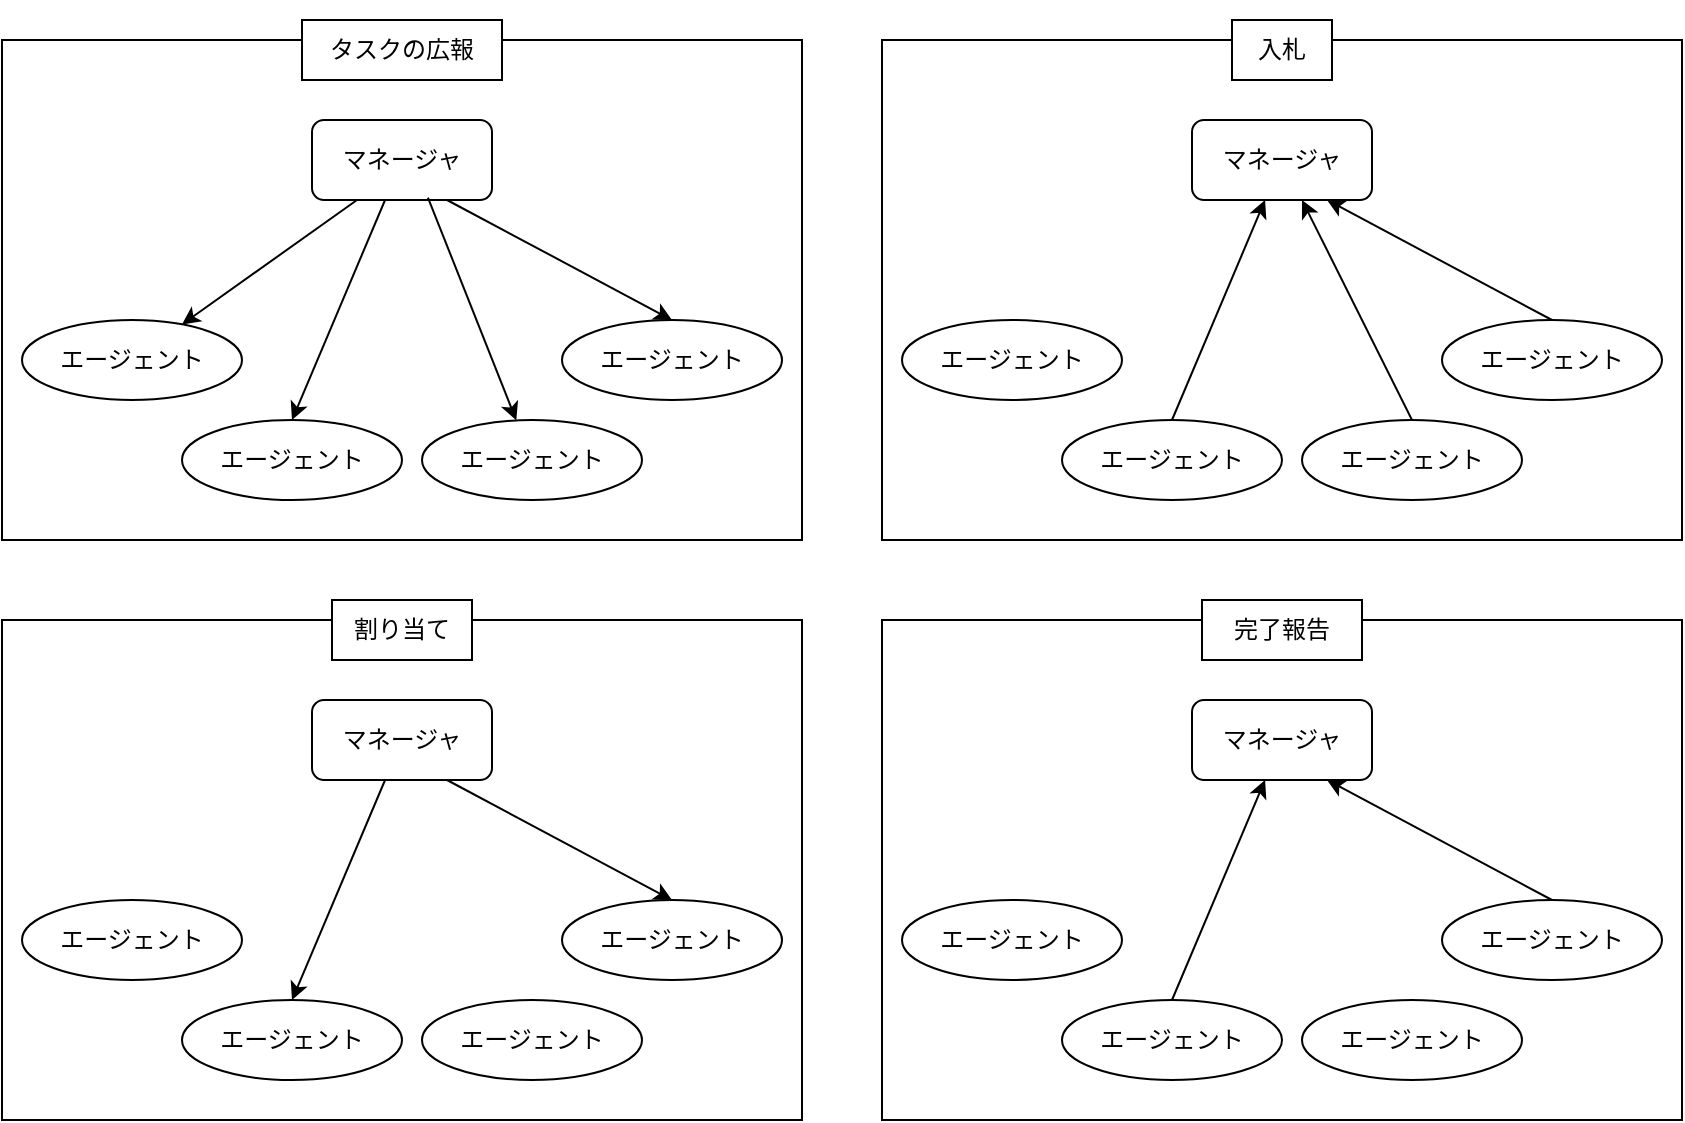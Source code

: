 <mxfile version="12.4.3" type="github" pages="1"><diagram id="hHd8y2zqEldooUvmf4TJ" name="Page-1"><mxGraphModel dx="1546" dy="791" grid="1" gridSize="10" guides="1" tooltips="1" connect="1" arrows="1" fold="1" page="1" pageScale="1" pageWidth="827" pageHeight="1169" math="0" shadow="0"><root><mxCell id="0"/><mxCell id="1" parent="0"/><mxCell id="Nj2ckzkTwPJ4Fgoj4Oeh-14" value="" style="group" parent="1" vertex="1" connectable="0"><mxGeometry x="200" y="60" width="400" height="270" as="geometry"/></mxCell><mxCell id="Nj2ckzkTwPJ4Fgoj4Oeh-10" value="" style="rounded=0;whiteSpace=wrap;html=1;" parent="Nj2ckzkTwPJ4Fgoj4Oeh-14" vertex="1"><mxGeometry y="20" width="400" height="250" as="geometry"/></mxCell><mxCell id="Nj2ckzkTwPJ4Fgoj4Oeh-1" value="マネージャ" style="rounded=1;whiteSpace=wrap;html=1;" parent="Nj2ckzkTwPJ4Fgoj4Oeh-14" vertex="1"><mxGeometry x="155" y="60" width="90" height="40" as="geometry"/></mxCell><mxCell id="Nj2ckzkTwPJ4Fgoj4Oeh-2" value="エージェント" style="ellipse;whiteSpace=wrap;html=1;" parent="Nj2ckzkTwPJ4Fgoj4Oeh-14" vertex="1"><mxGeometry x="10" y="160" width="110" height="40" as="geometry"/></mxCell><mxCell id="Nj2ckzkTwPJ4Fgoj4Oeh-8" style="rounded=0;orthogonalLoop=1;jettySize=auto;html=1;exitX=0.25;exitY=1;exitDx=0;exitDy=0;" parent="Nj2ckzkTwPJ4Fgoj4Oeh-14" source="Nj2ckzkTwPJ4Fgoj4Oeh-1" target="Nj2ckzkTwPJ4Fgoj4Oeh-2" edge="1"><mxGeometry relative="1" as="geometry"/></mxCell><mxCell id="Nj2ckzkTwPJ4Fgoj4Oeh-3" value="エージェント" style="ellipse;whiteSpace=wrap;html=1;" parent="Nj2ckzkTwPJ4Fgoj4Oeh-14" vertex="1"><mxGeometry x="90" y="210" width="110" height="40" as="geometry"/></mxCell><mxCell id="Nj2ckzkTwPJ4Fgoj4Oeh-7" value="" style="rounded=0;orthogonalLoop=1;jettySize=auto;html=1;entryX=0.5;entryY=0;entryDx=0;entryDy=0;" parent="Nj2ckzkTwPJ4Fgoj4Oeh-14" source="Nj2ckzkTwPJ4Fgoj4Oeh-1" target="Nj2ckzkTwPJ4Fgoj4Oeh-3" edge="1"><mxGeometry relative="1" as="geometry"><mxPoint x="155" y="180" as="targetPoint"/></mxGeometry></mxCell><mxCell id="Nj2ckzkTwPJ4Fgoj4Oeh-4" value="エージェント" style="ellipse;whiteSpace=wrap;html=1;" parent="Nj2ckzkTwPJ4Fgoj4Oeh-14" vertex="1"><mxGeometry x="280" y="160" width="110" height="40" as="geometry"/></mxCell><mxCell id="Nj2ckzkTwPJ4Fgoj4Oeh-9" style="rounded=0;orthogonalLoop=1;jettySize=auto;html=1;exitX=0.75;exitY=1;exitDx=0;exitDy=0;entryX=0.5;entryY=0;entryDx=0;entryDy=0;" parent="Nj2ckzkTwPJ4Fgoj4Oeh-14" source="Nj2ckzkTwPJ4Fgoj4Oeh-1" target="Nj2ckzkTwPJ4Fgoj4Oeh-4" edge="1"><mxGeometry relative="1" as="geometry"/></mxCell><mxCell id="Nj2ckzkTwPJ4Fgoj4Oeh-11" value="タスクの広報" style="rounded=0;whiteSpace=wrap;html=1;" parent="Nj2ckzkTwPJ4Fgoj4Oeh-14" vertex="1"><mxGeometry x="150" y="10" width="100" height="30" as="geometry"/></mxCell><mxCell id="Nj2ckzkTwPJ4Fgoj4Oeh-12" value="エージェント" style="ellipse;whiteSpace=wrap;html=1;" parent="Nj2ckzkTwPJ4Fgoj4Oeh-14" vertex="1"><mxGeometry x="210" y="210" width="110" height="40" as="geometry"/></mxCell><mxCell id="Nj2ckzkTwPJ4Fgoj4Oeh-13" style="edgeStyle=none;rounded=0;orthogonalLoop=1;jettySize=auto;html=1;exitX=0.644;exitY=0.969;exitDx=0;exitDy=0;exitPerimeter=0;" parent="Nj2ckzkTwPJ4Fgoj4Oeh-14" source="Nj2ckzkTwPJ4Fgoj4Oeh-1" target="Nj2ckzkTwPJ4Fgoj4Oeh-12" edge="1"><mxGeometry relative="1" as="geometry"/></mxCell><mxCell id="Nj2ckzkTwPJ4Fgoj4Oeh-27" value="" style="group" parent="1" vertex="1" connectable="0"><mxGeometry x="200" y="350" width="400" height="270" as="geometry"/></mxCell><mxCell id="Nj2ckzkTwPJ4Fgoj4Oeh-28" value="" style="rounded=0;whiteSpace=wrap;html=1;" parent="Nj2ckzkTwPJ4Fgoj4Oeh-27" vertex="1"><mxGeometry y="20" width="400" height="250" as="geometry"/></mxCell><mxCell id="Nj2ckzkTwPJ4Fgoj4Oeh-29" value="マネージャ" style="rounded=1;whiteSpace=wrap;html=1;" parent="Nj2ckzkTwPJ4Fgoj4Oeh-27" vertex="1"><mxGeometry x="155" y="60" width="90" height="40" as="geometry"/></mxCell><mxCell id="Nj2ckzkTwPJ4Fgoj4Oeh-30" value="エージェント" style="ellipse;whiteSpace=wrap;html=1;" parent="Nj2ckzkTwPJ4Fgoj4Oeh-27" vertex="1"><mxGeometry x="10" y="160" width="110" height="40" as="geometry"/></mxCell><mxCell id="Nj2ckzkTwPJ4Fgoj4Oeh-32" value="エージェント" style="ellipse;whiteSpace=wrap;html=1;" parent="Nj2ckzkTwPJ4Fgoj4Oeh-27" vertex="1"><mxGeometry x="90" y="210" width="110" height="40" as="geometry"/></mxCell><mxCell id="Nj2ckzkTwPJ4Fgoj4Oeh-33" value="" style="rounded=0;orthogonalLoop=1;jettySize=auto;html=1;entryX=0.5;entryY=0;entryDx=0;entryDy=0;" parent="Nj2ckzkTwPJ4Fgoj4Oeh-27" source="Nj2ckzkTwPJ4Fgoj4Oeh-29" target="Nj2ckzkTwPJ4Fgoj4Oeh-32" edge="1"><mxGeometry relative="1" as="geometry"><mxPoint x="155" y="180" as="targetPoint"/></mxGeometry></mxCell><mxCell id="Nj2ckzkTwPJ4Fgoj4Oeh-34" value="エージェント" style="ellipse;whiteSpace=wrap;html=1;" parent="Nj2ckzkTwPJ4Fgoj4Oeh-27" vertex="1"><mxGeometry x="280" y="160" width="110" height="40" as="geometry"/></mxCell><mxCell id="Nj2ckzkTwPJ4Fgoj4Oeh-35" style="rounded=0;orthogonalLoop=1;jettySize=auto;html=1;exitX=0.75;exitY=1;exitDx=0;exitDy=0;entryX=0.5;entryY=0;entryDx=0;entryDy=0;" parent="Nj2ckzkTwPJ4Fgoj4Oeh-27" source="Nj2ckzkTwPJ4Fgoj4Oeh-29" target="Nj2ckzkTwPJ4Fgoj4Oeh-34" edge="1"><mxGeometry relative="1" as="geometry"/></mxCell><mxCell id="Nj2ckzkTwPJ4Fgoj4Oeh-36" value="割り当て" style="rounded=0;whiteSpace=wrap;html=1;" parent="Nj2ckzkTwPJ4Fgoj4Oeh-27" vertex="1"><mxGeometry x="165" y="10" width="70" height="30" as="geometry"/></mxCell><mxCell id="Nj2ckzkTwPJ4Fgoj4Oeh-37" value="エージェント" style="ellipse;whiteSpace=wrap;html=1;" parent="Nj2ckzkTwPJ4Fgoj4Oeh-27" vertex="1"><mxGeometry x="210" y="210" width="110" height="40" as="geometry"/></mxCell><mxCell id="Nj2ckzkTwPJ4Fgoj4Oeh-39" value="" style="group" parent="1" vertex="1" connectable="0"><mxGeometry x="640" y="350" width="400" height="270" as="geometry"/></mxCell><mxCell id="Nj2ckzkTwPJ4Fgoj4Oeh-40" value="" style="rounded=0;whiteSpace=wrap;html=1;" parent="Nj2ckzkTwPJ4Fgoj4Oeh-39" vertex="1"><mxGeometry y="20" width="400" height="250" as="geometry"/></mxCell><mxCell id="Nj2ckzkTwPJ4Fgoj4Oeh-41" value="マネージャ" style="rounded=1;whiteSpace=wrap;html=1;" parent="Nj2ckzkTwPJ4Fgoj4Oeh-39" vertex="1"><mxGeometry x="155" y="60" width="90" height="40" as="geometry"/></mxCell><mxCell id="Nj2ckzkTwPJ4Fgoj4Oeh-42" value="エージェント" style="ellipse;whiteSpace=wrap;html=1;" parent="Nj2ckzkTwPJ4Fgoj4Oeh-39" vertex="1"><mxGeometry x="10" y="160" width="110" height="40" as="geometry"/></mxCell><mxCell id="Nj2ckzkTwPJ4Fgoj4Oeh-68" style="edgeStyle=none;rounded=0;orthogonalLoop=1;jettySize=auto;html=1;exitX=0.5;exitY=0;exitDx=0;exitDy=0;" parent="Nj2ckzkTwPJ4Fgoj4Oeh-39" source="Nj2ckzkTwPJ4Fgoj4Oeh-44" target="Nj2ckzkTwPJ4Fgoj4Oeh-41" edge="1"><mxGeometry relative="1" as="geometry"/></mxCell><mxCell id="Nj2ckzkTwPJ4Fgoj4Oeh-44" value="エージェント" style="ellipse;whiteSpace=wrap;html=1;" parent="Nj2ckzkTwPJ4Fgoj4Oeh-39" vertex="1"><mxGeometry x="90" y="210" width="110" height="40" as="geometry"/></mxCell><mxCell id="Nj2ckzkTwPJ4Fgoj4Oeh-69" style="edgeStyle=none;rounded=0;orthogonalLoop=1;jettySize=auto;html=1;exitX=0.5;exitY=0;exitDx=0;exitDy=0;entryX=0.75;entryY=1;entryDx=0;entryDy=0;" parent="Nj2ckzkTwPJ4Fgoj4Oeh-39" source="Nj2ckzkTwPJ4Fgoj4Oeh-46" target="Nj2ckzkTwPJ4Fgoj4Oeh-41" edge="1"><mxGeometry relative="1" as="geometry"/></mxCell><mxCell id="Nj2ckzkTwPJ4Fgoj4Oeh-46" value="エージェント" style="ellipse;whiteSpace=wrap;html=1;" parent="Nj2ckzkTwPJ4Fgoj4Oeh-39" vertex="1"><mxGeometry x="280" y="160" width="110" height="40" as="geometry"/></mxCell><mxCell id="Nj2ckzkTwPJ4Fgoj4Oeh-48" value="完了報告" style="rounded=0;whiteSpace=wrap;html=1;" parent="Nj2ckzkTwPJ4Fgoj4Oeh-39" vertex="1"><mxGeometry x="160" y="10" width="80" height="30" as="geometry"/></mxCell><mxCell id="Nj2ckzkTwPJ4Fgoj4Oeh-49" value="エージェント" style="ellipse;whiteSpace=wrap;html=1;" parent="Nj2ckzkTwPJ4Fgoj4Oeh-39" vertex="1"><mxGeometry x="210" y="210" width="110" height="40" as="geometry"/></mxCell><mxCell id="Nj2ckzkTwPJ4Fgoj4Oeh-16" value="" style="rounded=0;whiteSpace=wrap;html=1;" parent="1" vertex="1"><mxGeometry x="640" y="80" width="400" height="250" as="geometry"/></mxCell><mxCell id="Nj2ckzkTwPJ4Fgoj4Oeh-17" value="マネージャ" style="rounded=1;whiteSpace=wrap;html=1;" parent="1" vertex="1"><mxGeometry x="795" y="120" width="90" height="40" as="geometry"/></mxCell><mxCell id="Nj2ckzkTwPJ4Fgoj4Oeh-18" value="エージェント" style="ellipse;whiteSpace=wrap;html=1;" parent="1" vertex="1"><mxGeometry x="650" y="220" width="110" height="40" as="geometry"/></mxCell><mxCell id="Nj2ckzkTwPJ4Fgoj4Oeh-53" style="edgeStyle=none;rounded=0;orthogonalLoop=1;jettySize=auto;html=1;exitX=0.5;exitY=0;exitDx=0;exitDy=0;" parent="1" source="Nj2ckzkTwPJ4Fgoj4Oeh-20" target="Nj2ckzkTwPJ4Fgoj4Oeh-17" edge="1"><mxGeometry relative="1" as="geometry"/></mxCell><mxCell id="Nj2ckzkTwPJ4Fgoj4Oeh-20" value="エージェント" style="ellipse;whiteSpace=wrap;html=1;" parent="1" vertex="1"><mxGeometry x="730" y="270" width="110" height="40" as="geometry"/></mxCell><mxCell id="Nj2ckzkTwPJ4Fgoj4Oeh-54" style="edgeStyle=none;rounded=0;orthogonalLoop=1;jettySize=auto;html=1;exitX=0.5;exitY=0;exitDx=0;exitDy=0;entryX=0.75;entryY=1;entryDx=0;entryDy=0;" parent="1" source="Nj2ckzkTwPJ4Fgoj4Oeh-22" target="Nj2ckzkTwPJ4Fgoj4Oeh-17" edge="1"><mxGeometry relative="1" as="geometry"/></mxCell><mxCell id="Nj2ckzkTwPJ4Fgoj4Oeh-22" value="エージェント" style="ellipse;whiteSpace=wrap;html=1;" parent="1" vertex="1"><mxGeometry x="920" y="220" width="110" height="40" as="geometry"/></mxCell><mxCell id="Nj2ckzkTwPJ4Fgoj4Oeh-24" value="入札" style="rounded=0;whiteSpace=wrap;html=1;" parent="1" vertex="1"><mxGeometry x="815" y="70" width="50" height="30" as="geometry"/></mxCell><mxCell id="Nj2ckzkTwPJ4Fgoj4Oeh-55" style="edgeStyle=none;rounded=0;orthogonalLoop=1;jettySize=auto;html=1;exitX=0.5;exitY=0;exitDx=0;exitDy=0;entryX=0.611;entryY=1;entryDx=0;entryDy=0;entryPerimeter=0;" parent="1" source="Nj2ckzkTwPJ4Fgoj4Oeh-25" target="Nj2ckzkTwPJ4Fgoj4Oeh-17" edge="1"><mxGeometry relative="1" as="geometry"/></mxCell><mxCell id="Nj2ckzkTwPJ4Fgoj4Oeh-25" value="エージェント" style="ellipse;whiteSpace=wrap;html=1;" parent="1" vertex="1"><mxGeometry x="850" y="270" width="110" height="40" as="geometry"/></mxCell></root></mxGraphModel></diagram></mxfile>